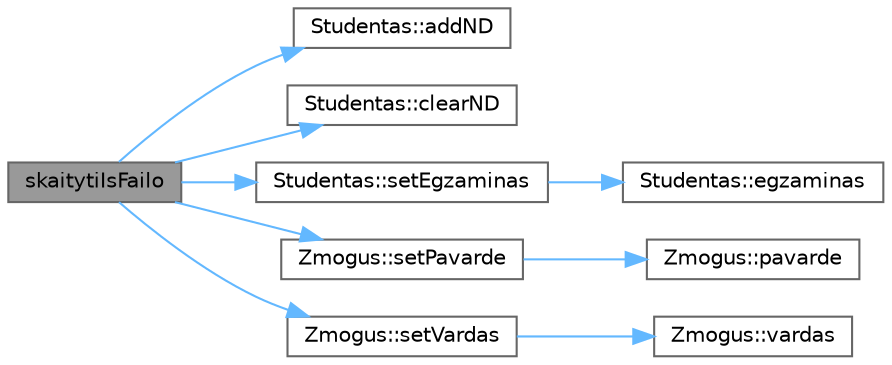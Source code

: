 digraph "skaitytiIsFailo"
{
 // INTERACTIVE_SVG=YES
 // LATEX_PDF_SIZE
  bgcolor="transparent";
  edge [fontname=Helvetica,fontsize=10,labelfontname=Helvetica,labelfontsize=10];
  node [fontname=Helvetica,fontsize=10,shape=box,height=0.2,width=0.4];
  rankdir="LR";
  Node1 [id="Node000001",label="skaitytiIsFailo",height=0.2,width=0.4,color="gray40", fillcolor="grey60", style="filled", fontcolor="black",tooltip=" "];
  Node1 -> Node2 [id="edge9_Node000001_Node000002",color="steelblue1",style="solid",tooltip=" "];
  Node2 [id="Node000002",label="Studentas::addND",height=0.2,width=0.4,color="grey40", fillcolor="white", style="filled",URL="$class_studentas.html#ac25b54f1d6f3a4374499a80b5ac46003",tooltip=" "];
  Node1 -> Node3 [id="edge10_Node000001_Node000003",color="steelblue1",style="solid",tooltip=" "];
  Node3 [id="Node000003",label="Studentas::clearND",height=0.2,width=0.4,color="grey40", fillcolor="white", style="filled",URL="$class_studentas.html#a56e5236896b579708ec4828a202df274",tooltip=" "];
  Node1 -> Node4 [id="edge11_Node000001_Node000004",color="steelblue1",style="solid",tooltip=" "];
  Node4 [id="Node000004",label="Studentas::setEgzaminas",height=0.2,width=0.4,color="grey40", fillcolor="white", style="filled",URL="$class_studentas.html#ac7fa2f1df9d544ac1fc050689d1928bc",tooltip=" "];
  Node4 -> Node5 [id="edge12_Node000004_Node000005",color="steelblue1",style="solid",tooltip=" "];
  Node5 [id="Node000005",label="Studentas::egzaminas",height=0.2,width=0.4,color="grey40", fillcolor="white", style="filled",URL="$class_studentas.html#a8ec75244e6c21cf5a6af9f6d02f20fa2",tooltip=" "];
  Node1 -> Node6 [id="edge13_Node000001_Node000006",color="steelblue1",style="solid",tooltip=" "];
  Node6 [id="Node000006",label="Zmogus::setPavarde",height=0.2,width=0.4,color="grey40", fillcolor="white", style="filled",URL="$class_zmogus.html#ae4c3b02e68af5ed87c68101ba699539c",tooltip=" "];
  Node6 -> Node7 [id="edge14_Node000006_Node000007",color="steelblue1",style="solid",tooltip=" "];
  Node7 [id="Node000007",label="Zmogus::pavarde",height=0.2,width=0.4,color="grey40", fillcolor="white", style="filled",URL="$class_zmogus.html#a24b5b4208f386916dc5c1ccf006bdedf",tooltip=" "];
  Node1 -> Node8 [id="edge15_Node000001_Node000008",color="steelblue1",style="solid",tooltip=" "];
  Node8 [id="Node000008",label="Zmogus::setVardas",height=0.2,width=0.4,color="grey40", fillcolor="white", style="filled",URL="$class_zmogus.html#a6024e8fb5c3a9fbd48ca522f976f8465",tooltip=" "];
  Node8 -> Node9 [id="edge16_Node000008_Node000009",color="steelblue1",style="solid",tooltip=" "];
  Node9 [id="Node000009",label="Zmogus::vardas",height=0.2,width=0.4,color="grey40", fillcolor="white", style="filled",URL="$class_zmogus.html#a03de7738fc8f68275e401a3b96954cf0",tooltip=" "];
}
